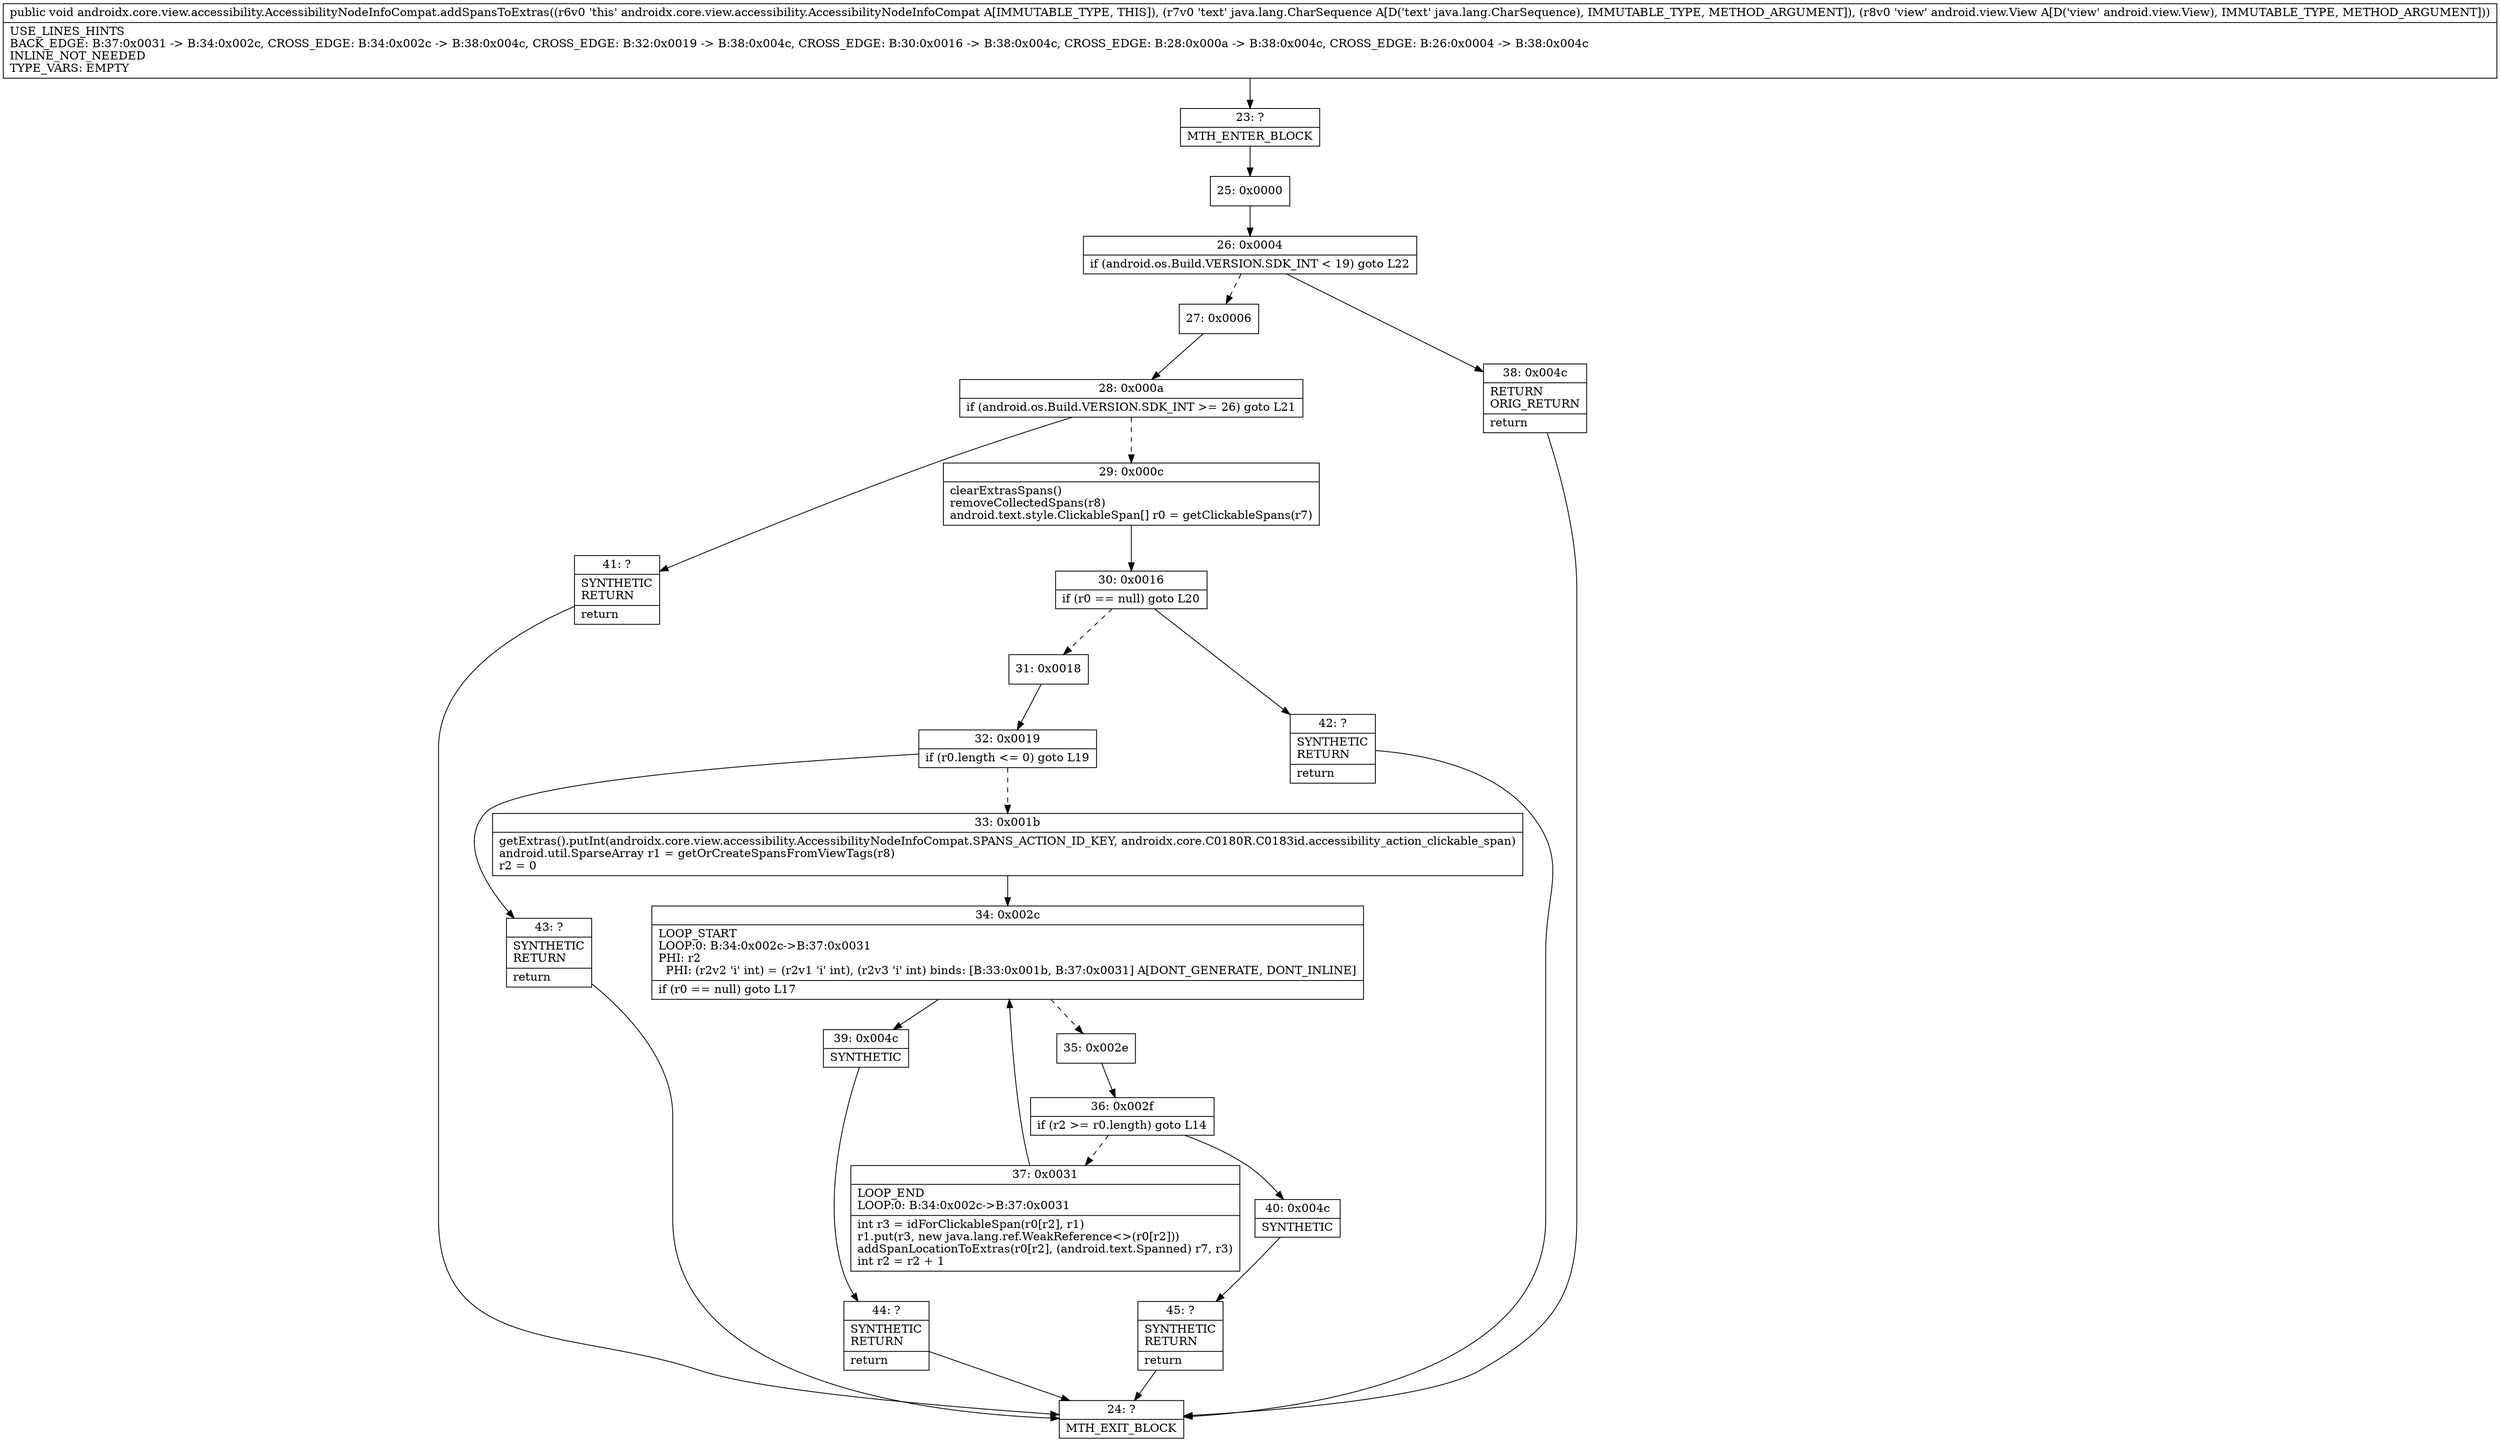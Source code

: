 digraph "CFG forandroidx.core.view.accessibility.AccessibilityNodeInfoCompat.addSpansToExtras(Ljava\/lang\/CharSequence;Landroid\/view\/View;)V" {
Node_23 [shape=record,label="{23\:\ ?|MTH_ENTER_BLOCK\l}"];
Node_25 [shape=record,label="{25\:\ 0x0000}"];
Node_26 [shape=record,label="{26\:\ 0x0004|if (android.os.Build.VERSION.SDK_INT \< 19) goto L22\l}"];
Node_27 [shape=record,label="{27\:\ 0x0006}"];
Node_28 [shape=record,label="{28\:\ 0x000a|if (android.os.Build.VERSION.SDK_INT \>= 26) goto L21\l}"];
Node_29 [shape=record,label="{29\:\ 0x000c|clearExtrasSpans()\lremoveCollectedSpans(r8)\landroid.text.style.ClickableSpan[] r0 = getClickableSpans(r7)\l}"];
Node_30 [shape=record,label="{30\:\ 0x0016|if (r0 == null) goto L20\l}"];
Node_31 [shape=record,label="{31\:\ 0x0018}"];
Node_32 [shape=record,label="{32\:\ 0x0019|if (r0.length \<= 0) goto L19\l}"];
Node_33 [shape=record,label="{33\:\ 0x001b|getExtras().putInt(androidx.core.view.accessibility.AccessibilityNodeInfoCompat.SPANS_ACTION_ID_KEY, androidx.core.C0180R.C0183id.accessibility_action_clickable_span)\landroid.util.SparseArray r1 = getOrCreateSpansFromViewTags(r8)\lr2 = 0\l}"];
Node_34 [shape=record,label="{34\:\ 0x002c|LOOP_START\lLOOP:0: B:34:0x002c\-\>B:37:0x0031\lPHI: r2 \l  PHI: (r2v2 'i' int) = (r2v1 'i' int), (r2v3 'i' int) binds: [B:33:0x001b, B:37:0x0031] A[DONT_GENERATE, DONT_INLINE]\l|if (r0 == null) goto L17\l}"];
Node_35 [shape=record,label="{35\:\ 0x002e}"];
Node_36 [shape=record,label="{36\:\ 0x002f|if (r2 \>= r0.length) goto L14\l}"];
Node_37 [shape=record,label="{37\:\ 0x0031|LOOP_END\lLOOP:0: B:34:0x002c\-\>B:37:0x0031\l|int r3 = idForClickableSpan(r0[r2], r1)\lr1.put(r3, new java.lang.ref.WeakReference\<\>(r0[r2]))\laddSpanLocationToExtras(r0[r2], (android.text.Spanned) r7, r3)\lint r2 = r2 + 1\l}"];
Node_40 [shape=record,label="{40\:\ 0x004c|SYNTHETIC\l}"];
Node_45 [shape=record,label="{45\:\ ?|SYNTHETIC\lRETURN\l|return\l}"];
Node_24 [shape=record,label="{24\:\ ?|MTH_EXIT_BLOCK\l}"];
Node_39 [shape=record,label="{39\:\ 0x004c|SYNTHETIC\l}"];
Node_44 [shape=record,label="{44\:\ ?|SYNTHETIC\lRETURN\l|return\l}"];
Node_43 [shape=record,label="{43\:\ ?|SYNTHETIC\lRETURN\l|return\l}"];
Node_42 [shape=record,label="{42\:\ ?|SYNTHETIC\lRETURN\l|return\l}"];
Node_41 [shape=record,label="{41\:\ ?|SYNTHETIC\lRETURN\l|return\l}"];
Node_38 [shape=record,label="{38\:\ 0x004c|RETURN\lORIG_RETURN\l|return\l}"];
MethodNode[shape=record,label="{public void androidx.core.view.accessibility.AccessibilityNodeInfoCompat.addSpansToExtras((r6v0 'this' androidx.core.view.accessibility.AccessibilityNodeInfoCompat A[IMMUTABLE_TYPE, THIS]), (r7v0 'text' java.lang.CharSequence A[D('text' java.lang.CharSequence), IMMUTABLE_TYPE, METHOD_ARGUMENT]), (r8v0 'view' android.view.View A[D('view' android.view.View), IMMUTABLE_TYPE, METHOD_ARGUMENT]))  | USE_LINES_HINTS\lBACK_EDGE: B:37:0x0031 \-\> B:34:0x002c, CROSS_EDGE: B:34:0x002c \-\> B:38:0x004c, CROSS_EDGE: B:32:0x0019 \-\> B:38:0x004c, CROSS_EDGE: B:30:0x0016 \-\> B:38:0x004c, CROSS_EDGE: B:28:0x000a \-\> B:38:0x004c, CROSS_EDGE: B:26:0x0004 \-\> B:38:0x004c\lINLINE_NOT_NEEDED\lTYPE_VARS: EMPTY\l}"];
MethodNode -> Node_23;Node_23 -> Node_25;
Node_25 -> Node_26;
Node_26 -> Node_27[style=dashed];
Node_26 -> Node_38;
Node_27 -> Node_28;
Node_28 -> Node_29[style=dashed];
Node_28 -> Node_41;
Node_29 -> Node_30;
Node_30 -> Node_31[style=dashed];
Node_30 -> Node_42;
Node_31 -> Node_32;
Node_32 -> Node_33[style=dashed];
Node_32 -> Node_43;
Node_33 -> Node_34;
Node_34 -> Node_35[style=dashed];
Node_34 -> Node_39;
Node_35 -> Node_36;
Node_36 -> Node_37[style=dashed];
Node_36 -> Node_40;
Node_37 -> Node_34;
Node_40 -> Node_45;
Node_45 -> Node_24;
Node_39 -> Node_44;
Node_44 -> Node_24;
Node_43 -> Node_24;
Node_42 -> Node_24;
Node_41 -> Node_24;
Node_38 -> Node_24;
}

